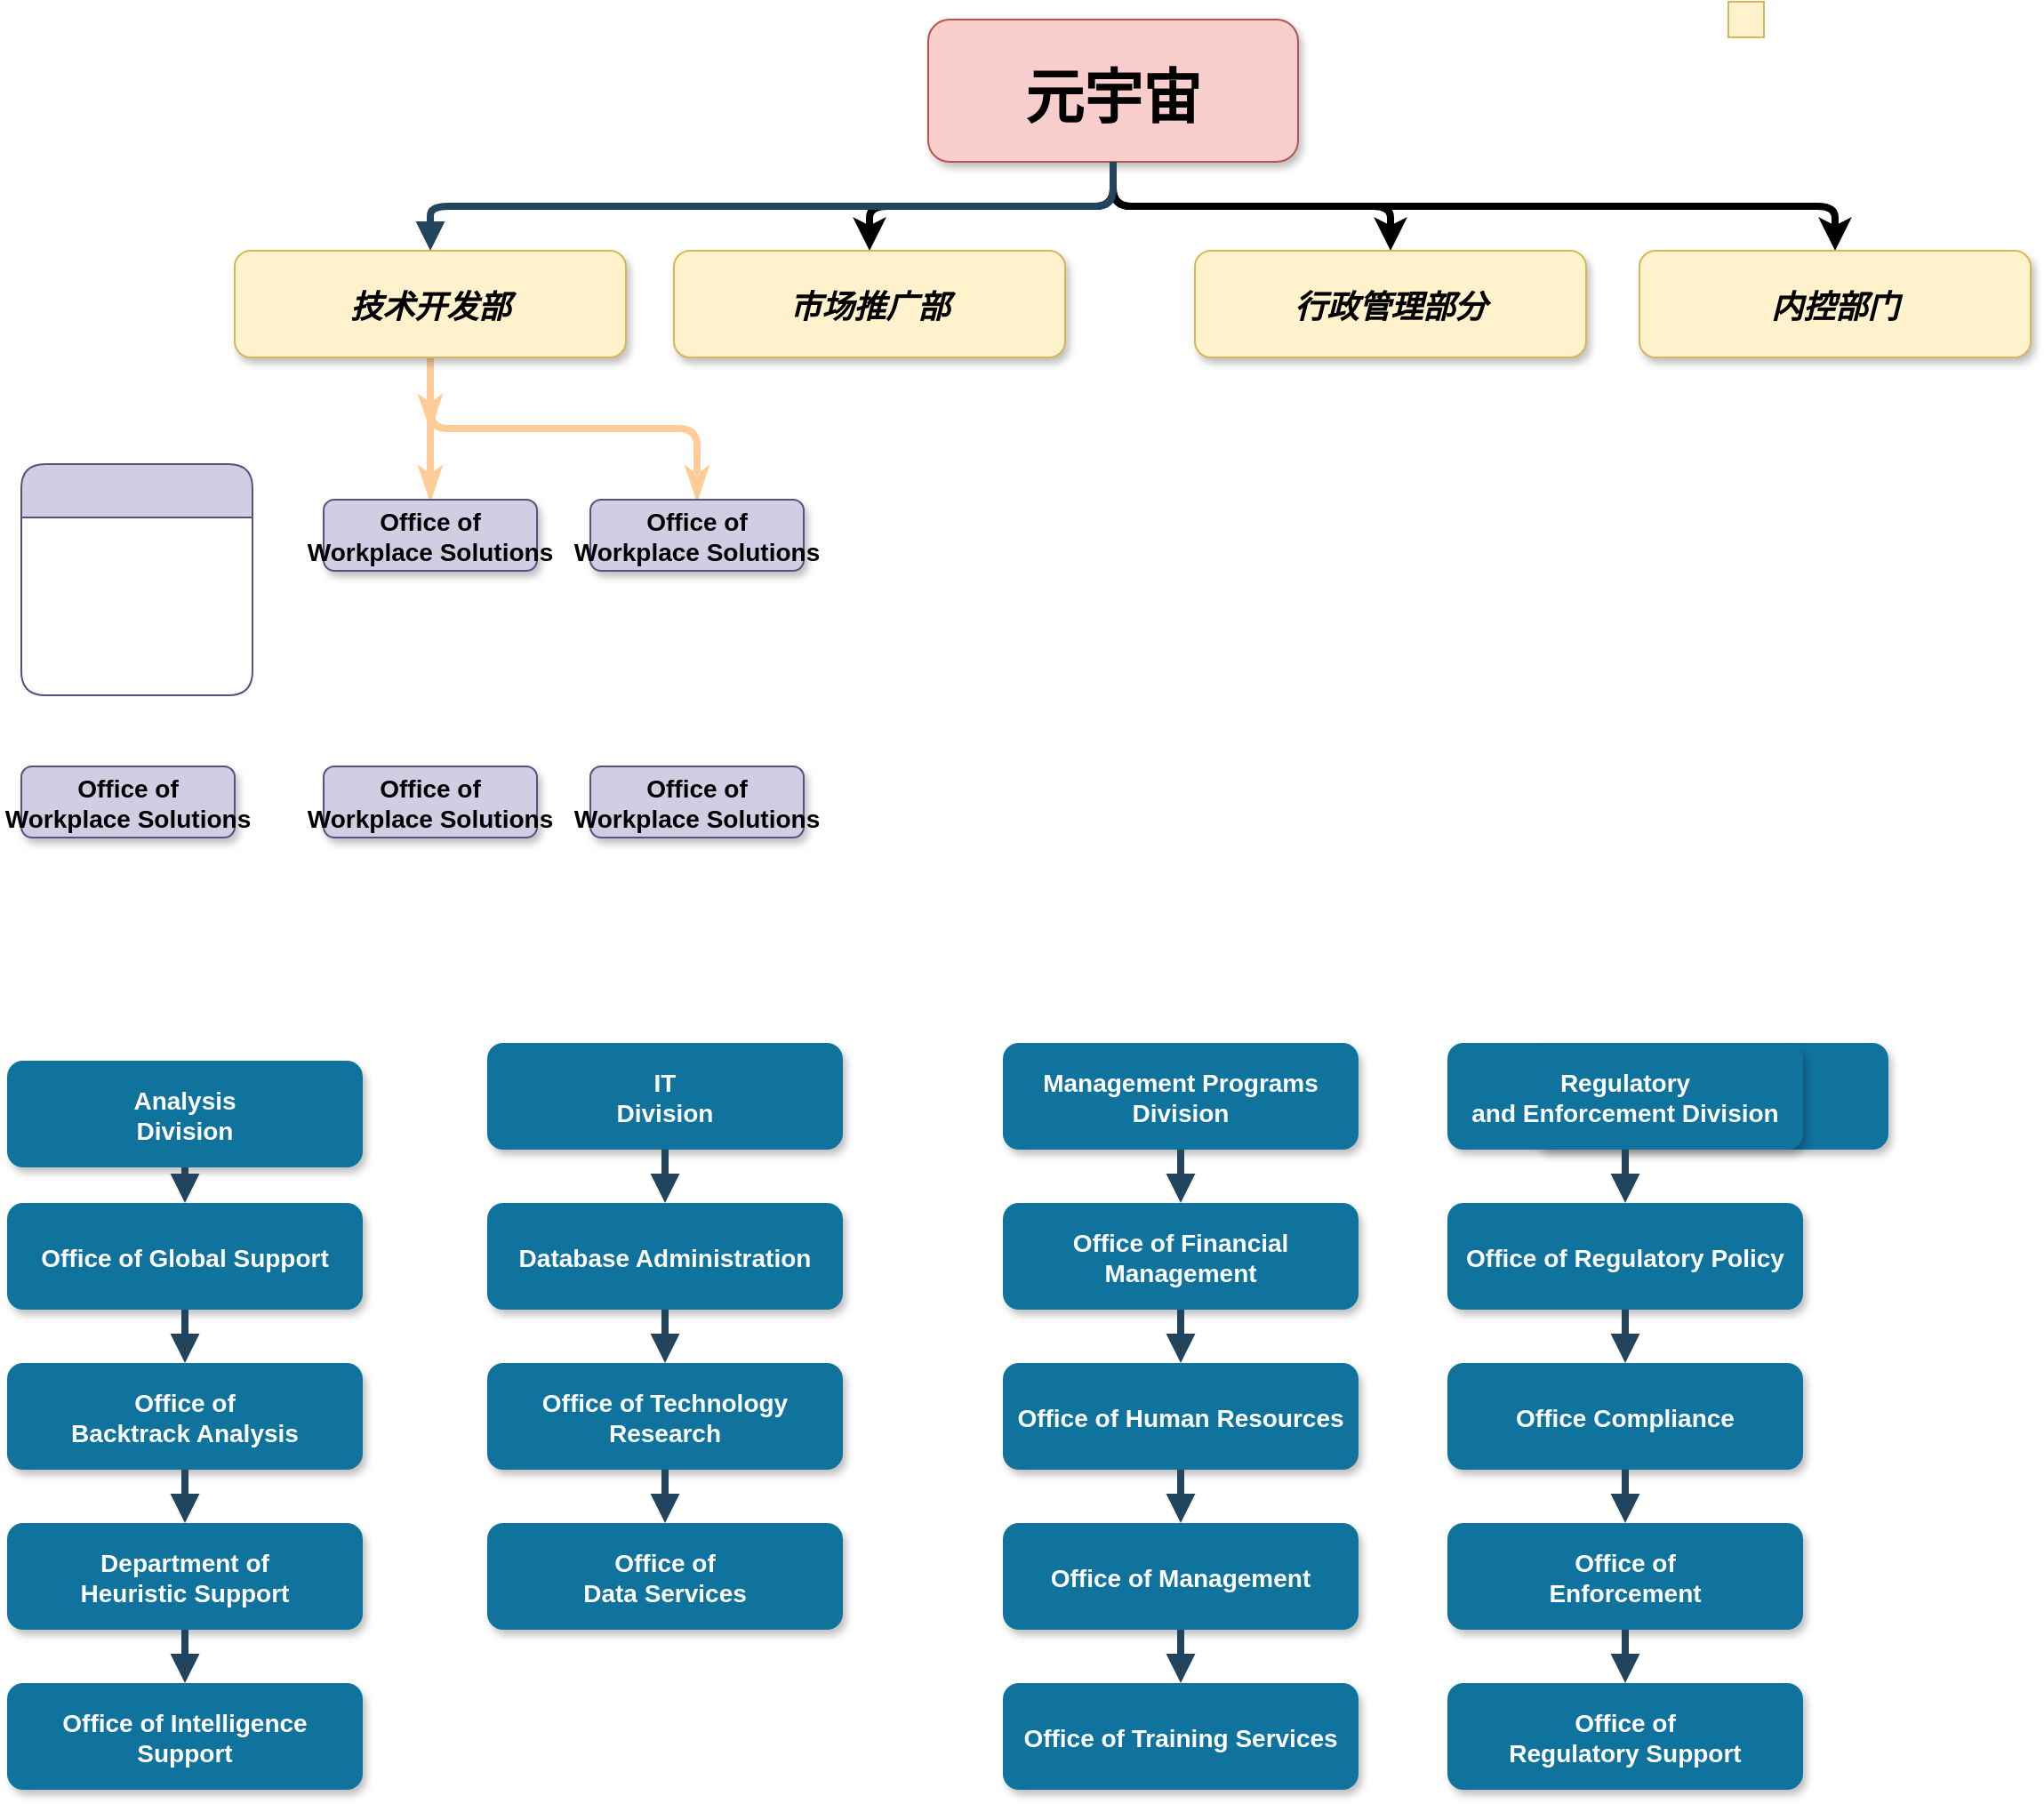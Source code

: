 <mxfile version="16.6.4" type="github">
  <diagram name="Page-1" id="97916047-d0de-89f5-080d-49f4d83e522f">
    <mxGraphModel dx="1221" dy="794" grid="1" gridSize="10" guides="1" tooltips="1" connect="1" arrows="1" fold="1" page="1" pageScale="1.5" pageWidth="1169" pageHeight="827" background="none" math="0" shadow="0">
      <root>
        <mxCell id="0" />
        <mxCell id="1" parent="0" />
        <mxCell id="0yuwsbS3l7bWuDVzYH4C-59" value="" style="edgeStyle=orthogonalEdgeStyle;rounded=1;orthogonalLoop=1;jettySize=auto;exitX=0.5;exitY=1;exitDx=0;exitDy=0;fontSize=11;fontStyle=1;strokeWidth=4;" edge="1" parent="1" source="2" target="0yuwsbS3l7bWuDVzYH4C-55">
          <mxGeometry relative="1" as="geometry" />
        </mxCell>
        <mxCell id="0yuwsbS3l7bWuDVzYH4C-65" style="edgeStyle=orthogonalEdgeStyle;rounded=1;orthogonalLoop=1;jettySize=auto;html=0;exitX=0.5;exitY=1;exitDx=0;exitDy=0;fontSize=11;strokeWidth=4;" edge="1" parent="1" source="2" target="0yuwsbS3l7bWuDVzYH4C-63">
          <mxGeometry relative="1" as="geometry" />
        </mxCell>
        <mxCell id="0yuwsbS3l7bWuDVzYH4C-69" style="edgeStyle=orthogonalEdgeStyle;rounded=1;orthogonalLoop=1;jettySize=auto;html=0;exitX=0.5;exitY=1;exitDx=0;exitDy=0;fontSize=11;strokeWidth=4;" edge="1" parent="1" source="2" target="0yuwsbS3l7bWuDVzYH4C-68">
          <mxGeometry relative="1" as="geometry" />
        </mxCell>
        <mxCell id="2" value="元宇宙" style="rounded=1;fillColor=#f8cecc;strokeColor=#b85450;shadow=1;fontStyle=1;fontSize=33;" parent="1" vertex="1">
          <mxGeometry x="800" y="40" width="208" height="80" as="geometry" />
        </mxCell>
        <mxCell id="0yuwsbS3l7bWuDVzYH4C-76" style="edgeStyle=orthogonalEdgeStyle;rounded=1;orthogonalLoop=1;jettySize=auto;html=0;exitX=0.5;exitY=1;exitDx=0;exitDy=0;fontSize=18;endArrow=classicThin;endFill=1;strokeColor=#FFCC99;strokeWidth=4;" edge="1" parent="1" source="3" target="0yuwsbS3l7bWuDVzYH4C-75">
          <mxGeometry relative="1" as="geometry" />
        </mxCell>
        <mxCell id="0yuwsbS3l7bWuDVzYH4C-77" style="edgeStyle=orthogonalEdgeStyle;rounded=1;orthogonalLoop=1;jettySize=auto;html=0;exitX=0.5;exitY=1;exitDx=0;exitDy=0;entryX=0.5;entryY=0;entryDx=0;entryDy=0;fontSize=18;endArrow=classicThin;endFill=1;strokeColor=#FFCC99;strokeWidth=4;" edge="1" parent="1" source="3" target="0yuwsbS3l7bWuDVzYH4C-74">
          <mxGeometry relative="1" as="geometry" />
        </mxCell>
        <mxCell id="0yuwsbS3l7bWuDVzYH4C-78" style="edgeStyle=orthogonalEdgeStyle;rounded=1;orthogonalLoop=1;jettySize=auto;html=0;exitX=0.5;exitY=1;exitDx=0;exitDy=0;fontSize=18;endArrow=classicThin;endFill=1;strokeColor=#FFCC99;strokeWidth=4;" edge="1" parent="1" source="3">
          <mxGeometry relative="1" as="geometry">
            <mxPoint x="520.176" y="270" as="targetPoint" />
          </mxGeometry>
        </mxCell>
        <mxCell id="3" value="技术开发部" style="rounded=1;fillColor=#fff2cc;strokeColor=#d6b656;shadow=1;fontStyle=3;fontSize=18;" parent="1" vertex="1">
          <mxGeometry x="410" y="170" width="220" height="60" as="geometry" />
        </mxCell>
        <mxCell id="7" value="Cooperation" style="rounded=1;fillColor=#10739E;strokeColor=none;shadow=1;gradientColor=none;fontStyle=1;fontColor=#FFFFFF;fontSize=14;" parent="1" vertex="1">
          <mxGeometry x="1140" y="615.5" width="200" height="60" as="geometry" />
        </mxCell>
        <mxCell id="8" value="Analysis &#xa;Division" style="rounded=1;fillColor=#10739E;strokeColor=none;shadow=1;gradientColor=none;fontStyle=1;fontColor=#FFFFFF;fontSize=14;" parent="1" vertex="1">
          <mxGeometry x="282" y="625.5" width="200" height="60" as="geometry" />
        </mxCell>
        <mxCell id="9" value="Office of Global Support" style="rounded=1;fillColor=#10739E;strokeColor=none;shadow=1;gradientColor=none;fontStyle=1;fontColor=#FFFFFF;fontSize=14;" parent="1" vertex="1">
          <mxGeometry x="282" y="705.5" width="200" height="60" as="geometry" />
        </mxCell>
        <mxCell id="10" value="Office of &#xa;Backtrack Analysis" style="rounded=1;fillColor=#10739E;strokeColor=none;shadow=1;gradientColor=none;fontStyle=1;fontColor=#FFFFFF;fontSize=14;" parent="1" vertex="1">
          <mxGeometry x="282" y="795.5" width="200" height="60" as="geometry" />
        </mxCell>
        <mxCell id="11" value="Department of &#xa;Heuristic Support" style="rounded=1;fillColor=#10739E;strokeColor=none;shadow=1;gradientColor=none;fontStyle=1;fontColor=#FFFFFF;fontSize=14;" parent="1" vertex="1">
          <mxGeometry x="282" y="885.5" width="200" height="60" as="geometry" />
        </mxCell>
        <mxCell id="12" value="Office of Intelligence &#xa;Support" style="rounded=1;fillColor=#10739E;strokeColor=none;shadow=1;gradientColor=none;fontStyle=1;fontColor=#FFFFFF;fontSize=14;" parent="1" vertex="1">
          <mxGeometry x="282" y="975.5" width="200" height="60" as="geometry" />
        </mxCell>
        <mxCell id="13" value="IT&#xa;Division" style="rounded=1;fillColor=#10739E;strokeColor=none;shadow=1;gradientColor=none;fontStyle=1;fontColor=#FFFFFF;fontSize=14;" parent="1" vertex="1">
          <mxGeometry x="552" y="615.5" width="200" height="60" as="geometry" />
        </mxCell>
        <mxCell id="14" value="Database Administration" style="rounded=1;fillColor=#10739E;strokeColor=none;shadow=1;gradientColor=none;fontStyle=1;fontColor=#FFFFFF;fontSize=14;" parent="1" vertex="1">
          <mxGeometry x="552" y="705.5" width="200" height="60" as="geometry" />
        </mxCell>
        <mxCell id="15" value="Office of Technology &#xa;Research" style="rounded=1;fillColor=#10739E;strokeColor=none;shadow=1;gradientColor=none;fontStyle=1;fontColor=#FFFFFF;fontSize=14;" parent="1" vertex="1">
          <mxGeometry x="552" y="795.5" width="200" height="60" as="geometry" />
        </mxCell>
        <mxCell id="16" value="Office of&#xa;Data Services" style="rounded=1;fillColor=#10739E;strokeColor=none;shadow=1;gradientColor=none;fontStyle=1;fontColor=#FFFFFF;fontSize=14;" parent="1" vertex="1">
          <mxGeometry x="552" y="885.5" width="200" height="60" as="geometry" />
        </mxCell>
        <mxCell id="18" value="Management Programs &#xa;Division" style="rounded=1;fillColor=#10739E;strokeColor=none;shadow=1;gradientColor=none;fontStyle=1;fontColor=#FFFFFF;fontSize=14;" parent="1" vertex="1">
          <mxGeometry x="842" y="615.5" width="200" height="60" as="geometry" />
        </mxCell>
        <mxCell id="19" value="Office of Financial &#xa;Management" style="rounded=1;fillColor=#10739E;strokeColor=none;shadow=1;gradientColor=none;fontStyle=1;fontColor=#FFFFFF;fontSize=14;" parent="1" vertex="1">
          <mxGeometry x="842" y="705.5" width="200" height="60" as="geometry" />
        </mxCell>
        <mxCell id="20" value="Office of Human Resources" style="rounded=1;fillColor=#10739E;strokeColor=none;shadow=1;gradientColor=none;fontStyle=1;fontColor=#FFFFFF;fontSize=14;" parent="1" vertex="1">
          <mxGeometry x="842" y="795.5" width="200" height="60" as="geometry" />
        </mxCell>
        <mxCell id="21" value="Office of Management " style="rounded=1;fillColor=#10739E;strokeColor=none;shadow=1;gradientColor=none;fontStyle=1;fontColor=#FFFFFF;fontSize=14;" parent="1" vertex="1">
          <mxGeometry x="842" y="885.5" width="200" height="60" as="geometry" />
        </mxCell>
        <mxCell id="22" value="Office of Training Services" style="rounded=1;fillColor=#10739E;strokeColor=none;shadow=1;gradientColor=none;fontStyle=1;fontColor=#FFFFFF;fontSize=14;" parent="1" vertex="1">
          <mxGeometry x="842" y="975.5" width="200" height="60" as="geometry" />
        </mxCell>
        <mxCell id="23" value="Regulatory &#xa;and Enforcement Division" style="rounded=1;fillColor=#10739E;strokeColor=none;shadow=1;gradientColor=none;fontStyle=1;fontColor=#FFFFFF;fontSize=14;" parent="1" vertex="1">
          <mxGeometry x="1092" y="615.5" width="200" height="60" as="geometry" />
        </mxCell>
        <mxCell id="24" value="Office of Regulatory Policy" style="rounded=1;fillColor=#10739E;strokeColor=none;shadow=1;gradientColor=none;fontStyle=1;fontColor=#FFFFFF;fontSize=14;" parent="1" vertex="1">
          <mxGeometry x="1092" y="705.5" width="200" height="60" as="geometry" />
        </mxCell>
        <mxCell id="25" value="Office Compliance" style="rounded=1;fillColor=#10739E;strokeColor=none;shadow=1;gradientColor=none;fontStyle=1;fontColor=#FFFFFF;fontSize=14;" parent="1" vertex="1">
          <mxGeometry x="1092" y="795.5" width="200" height="60" as="geometry" />
        </mxCell>
        <mxCell id="26" value="Office of &#xa;Enforcement" style="rounded=1;fillColor=#10739E;strokeColor=none;shadow=1;gradientColor=none;fontStyle=1;fontColor=#FFFFFF;fontSize=14;" parent="1" vertex="1">
          <mxGeometry x="1092" y="885.5" width="200" height="60" as="geometry" />
        </mxCell>
        <mxCell id="27" value="Office of&#xa; Regulatory Support" style="rounded=1;fillColor=#10739E;strokeColor=none;shadow=1;gradientColor=none;fontStyle=1;fontColor=#FFFFFF;fontSize=14;" parent="1" vertex="1">
          <mxGeometry x="1092" y="975.5" width="200" height="60" as="geometry" />
        </mxCell>
        <mxCell id="29" value="" style="edgeStyle=elbowEdgeStyle;elbow=vertical;strokeWidth=4;endArrow=block;endFill=1;fontStyle=1;strokeColor=#23445D;" parent="1" source="2" target="3" edge="1">
          <mxGeometry x="22" y="165.5" width="100" height="100" as="geometry">
            <mxPoint x="22" y="265.5" as="sourcePoint" />
            <mxPoint x="122" y="165.5" as="targetPoint" />
          </mxGeometry>
        </mxCell>
        <mxCell id="38" value="" style="edgeStyle=elbowEdgeStyle;elbow=vertical;strokeWidth=4;endArrow=block;endFill=1;fontStyle=1;strokeColor=#23445D;" parent="1" source="8" target="9" edge="1">
          <mxGeometry x="62" y="165.5" width="100" height="100" as="geometry">
            <mxPoint x="62" y="265.5" as="sourcePoint" />
            <mxPoint x="162" y="165.5" as="targetPoint" />
          </mxGeometry>
        </mxCell>
        <mxCell id="39" value="" style="edgeStyle=elbowEdgeStyle;elbow=vertical;strokeWidth=4;endArrow=block;endFill=1;fontStyle=1;strokeColor=#23445D;" parent="1" source="9" target="10" edge="1">
          <mxGeometry x="62" y="175.5" width="100" height="100" as="geometry">
            <mxPoint x="62" y="275.5" as="sourcePoint" />
            <mxPoint x="162" y="175.5" as="targetPoint" />
          </mxGeometry>
        </mxCell>
        <mxCell id="40" value="" style="edgeStyle=elbowEdgeStyle;elbow=vertical;strokeWidth=4;endArrow=block;endFill=1;fontStyle=1;strokeColor=#23445D;" parent="1" source="10" target="11" edge="1">
          <mxGeometry x="62" y="185.5" width="100" height="100" as="geometry">
            <mxPoint x="62" y="285.5" as="sourcePoint" />
            <mxPoint x="162" y="185.5" as="targetPoint" />
          </mxGeometry>
        </mxCell>
        <mxCell id="41" value="" style="edgeStyle=elbowEdgeStyle;elbow=vertical;strokeWidth=4;endArrow=block;endFill=1;fontStyle=1;strokeColor=#23445D;" parent="1" source="11" target="12" edge="1">
          <mxGeometry x="62" y="195.5" width="100" height="100" as="geometry">
            <mxPoint x="62" y="295.5" as="sourcePoint" />
            <mxPoint x="162" y="195.5" as="targetPoint" />
          </mxGeometry>
        </mxCell>
        <mxCell id="42" value="" style="edgeStyle=elbowEdgeStyle;elbow=vertical;strokeWidth=4;endArrow=block;endFill=1;fontStyle=1;strokeColor=#23445D;" parent="1" source="13" target="14" edge="1">
          <mxGeometry x="62" y="165.5" width="100" height="100" as="geometry">
            <mxPoint x="62" y="265.5" as="sourcePoint" />
            <mxPoint x="162" y="165.5" as="targetPoint" />
          </mxGeometry>
        </mxCell>
        <mxCell id="43" value="" style="edgeStyle=elbowEdgeStyle;elbow=vertical;strokeWidth=4;endArrow=block;endFill=1;fontStyle=1;strokeColor=#23445D;" parent="1" source="14" target="15" edge="1">
          <mxGeometry x="62" y="175.5" width="100" height="100" as="geometry">
            <mxPoint x="62" y="275.5" as="sourcePoint" />
            <mxPoint x="162" y="175.5" as="targetPoint" />
          </mxGeometry>
        </mxCell>
        <mxCell id="44" value="" style="edgeStyle=elbowEdgeStyle;elbow=vertical;strokeWidth=4;endArrow=block;endFill=1;fontStyle=1;strokeColor=#23445D;" parent="1" source="15" target="16" edge="1">
          <mxGeometry x="62" y="185.5" width="100" height="100" as="geometry">
            <mxPoint x="62" y="285.5" as="sourcePoint" />
            <mxPoint x="162" y="185.5" as="targetPoint" />
          </mxGeometry>
        </mxCell>
        <mxCell id="46" value="" style="edgeStyle=elbowEdgeStyle;elbow=vertical;strokeWidth=4;endArrow=block;endFill=1;fontStyle=1;strokeColor=#23445D;" parent="1" source="18" target="19" edge="1">
          <mxGeometry x="72" y="165.5" width="100" height="100" as="geometry">
            <mxPoint x="72" y="265.5" as="sourcePoint" />
            <mxPoint x="172" y="165.5" as="targetPoint" />
          </mxGeometry>
        </mxCell>
        <mxCell id="47" value="" style="edgeStyle=elbowEdgeStyle;elbow=vertical;strokeWidth=4;endArrow=block;endFill=1;fontStyle=1;strokeColor=#23445D;" parent="1" source="19" target="20" edge="1">
          <mxGeometry x="72" y="175.5" width="100" height="100" as="geometry">
            <mxPoint x="72" y="275.5" as="sourcePoint" />
            <mxPoint x="172" y="175.5" as="targetPoint" />
          </mxGeometry>
        </mxCell>
        <mxCell id="48" value="" style="edgeStyle=elbowEdgeStyle;elbow=vertical;strokeWidth=4;endArrow=block;endFill=1;fontStyle=1;strokeColor=#23445D;" parent="1" source="20" target="21" edge="1">
          <mxGeometry x="72" y="185.5" width="100" height="100" as="geometry">
            <mxPoint x="72" y="285.5" as="sourcePoint" />
            <mxPoint x="172" y="185.5" as="targetPoint" />
          </mxGeometry>
        </mxCell>
        <mxCell id="49" value="" style="edgeStyle=elbowEdgeStyle;elbow=vertical;strokeWidth=4;endArrow=block;endFill=1;fontStyle=1;strokeColor=#23445D;" parent="1" source="21" target="22" edge="1">
          <mxGeometry x="72" y="195.5" width="100" height="100" as="geometry">
            <mxPoint x="72" y="295.5" as="sourcePoint" />
            <mxPoint x="172" y="195.5" as="targetPoint" />
          </mxGeometry>
        </mxCell>
        <mxCell id="50" value="" style="edgeStyle=elbowEdgeStyle;elbow=vertical;strokeWidth=4;endArrow=block;endFill=1;fontStyle=1;strokeColor=#23445D;" parent="1" source="23" target="24" edge="1">
          <mxGeometry x="72" y="165.5" width="100" height="100" as="geometry">
            <mxPoint x="72" y="265.5" as="sourcePoint" />
            <mxPoint x="172" y="165.5" as="targetPoint" />
          </mxGeometry>
        </mxCell>
        <mxCell id="51" value="" style="edgeStyle=elbowEdgeStyle;elbow=vertical;strokeWidth=4;endArrow=block;endFill=1;fontStyle=1;strokeColor=#23445D;" parent="1" source="24" target="25" edge="1">
          <mxGeometry x="72" y="175.5" width="100" height="100" as="geometry">
            <mxPoint x="72" y="275.5" as="sourcePoint" />
            <mxPoint x="172" y="175.5" as="targetPoint" />
          </mxGeometry>
        </mxCell>
        <mxCell id="52" value="" style="edgeStyle=elbowEdgeStyle;elbow=vertical;strokeWidth=4;endArrow=block;endFill=1;fontStyle=1;strokeColor=#23445D;" parent="1" source="25" target="26" edge="1">
          <mxGeometry x="72" y="185.5" width="100" height="100" as="geometry">
            <mxPoint x="72" y="285.5" as="sourcePoint" />
            <mxPoint x="172" y="185.5" as="targetPoint" />
          </mxGeometry>
        </mxCell>
        <mxCell id="53" value="" style="edgeStyle=elbowEdgeStyle;elbow=vertical;strokeWidth=4;endArrow=block;endFill=1;fontStyle=1;strokeColor=#23445D;" parent="1" source="26" target="27" edge="1">
          <mxGeometry x="72" y="195.5" width="100" height="100" as="geometry">
            <mxPoint x="72" y="295.5" as="sourcePoint" />
            <mxPoint x="172" y="195.5" as="targetPoint" />
          </mxGeometry>
        </mxCell>
        <mxCell id="0yuwsbS3l7bWuDVzYH4C-55" value="市场推广部" style="rounded=1;fillColor=#fff2cc;strokeColor=#d6b656;shadow=1;fontStyle=3;fontSize=18;" vertex="1" parent="1">
          <mxGeometry x="657" y="170" width="220" height="60" as="geometry" />
        </mxCell>
        <mxCell id="0yuwsbS3l7bWuDVzYH4C-63" value="行政管理部分" style="rounded=1;fillColor=#fff2cc;strokeColor=#d6b656;shadow=1;fontStyle=3;fontSize=18;" vertex="1" parent="1">
          <mxGeometry x="950" y="170" width="220" height="60" as="geometry" />
        </mxCell>
        <mxCell id="0yuwsbS3l7bWuDVzYH4C-68" value="内控部门" style="rounded=1;fillColor=#fff2cc;strokeColor=#d6b656;shadow=1;fontStyle=3;fontSize=18;" vertex="1" parent="1">
          <mxGeometry x="1200" y="170" width="220" height="60" as="geometry" />
        </mxCell>
        <mxCell id="0yuwsbS3l7bWuDVzYH4C-70" value="" style="rounded=0;whiteSpace=wrap;html=1;fontSize=18;fillColor=#fff2cc;strokeColor=#d6b656;" vertex="1" parent="1">
          <mxGeometry x="1250" y="30" width="20" height="20" as="geometry" />
        </mxCell>
        <mxCell id="0yuwsbS3l7bWuDVzYH4C-71" value="Office of &#xa;Workplace Solutions" style="rounded=1;fillColor=#d0cee2;strokeColor=#56517e;shadow=1;fontStyle=1;fontSize=14;" vertex="1" parent="1">
          <mxGeometry x="610" y="460" width="120" height="40" as="geometry" />
        </mxCell>
        <mxCell id="0yuwsbS3l7bWuDVzYH4C-72" value="Office of &#xa;Workplace Solutions" style="rounded=1;fillColor=#d0cee2;strokeColor=#56517e;shadow=1;fontStyle=1;fontSize=14;" vertex="1" parent="1">
          <mxGeometry x="290" y="460" width="120" height="40" as="geometry" />
        </mxCell>
        <mxCell id="0yuwsbS3l7bWuDVzYH4C-73" value="Office of &#xa;Workplace Solutions" style="rounded=1;fillColor=#d0cee2;strokeColor=#56517e;shadow=1;fontStyle=1;fontSize=14;" vertex="1" parent="1">
          <mxGeometry x="460" y="460" width="120" height="40" as="geometry" />
        </mxCell>
        <mxCell id="0yuwsbS3l7bWuDVzYH4C-74" value="Office of &#xa;Workplace Solutions" style="rounded=1;fillColor=#d0cee2;strokeColor=#56517e;shadow=1;fontStyle=1;fontSize=14;" vertex="1" parent="1">
          <mxGeometry x="610" y="310" width="120" height="40" as="geometry" />
        </mxCell>
        <mxCell id="0yuwsbS3l7bWuDVzYH4C-75" value="Office of &#xa;Workplace Solutions" style="rounded=1;fillColor=#d0cee2;strokeColor=#56517e;shadow=1;fontStyle=1;fontSize=14;" vertex="1" parent="1">
          <mxGeometry x="460" y="310" width="120" height="40" as="geometry" />
        </mxCell>
        <mxCell id="0yuwsbS3l7bWuDVzYH4C-79" value="" style="swimlane;fontSize=18;fillColor=#d0cee2;strokeColor=#56517e;swimlaneFillColor=none;rounded=1;startSize=30;" vertex="1" parent="1">
          <mxGeometry x="290" y="290" width="130" height="130" as="geometry" />
        </mxCell>
      </root>
    </mxGraphModel>
  </diagram>
</mxfile>

